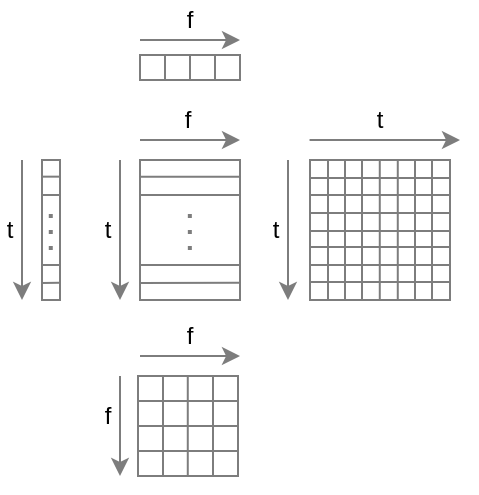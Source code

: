 <mxfile version="16.6.4" type="github" pages="2">
  <diagram id="a6dPvhqbL93nOJoBiSFF" name="Base Figures">
    <mxGraphModel dx="931" dy="533" grid="1" gridSize="10" guides="1" tooltips="1" connect="1" arrows="1" fold="1" page="1" pageScale="1" pageWidth="850" pageHeight="1100" math="0" shadow="0">
      <root>
        <mxCell id="0" />
        <mxCell id="1" parent="0" />
        <mxCell id="uFYnnUrZREK0kS9q6HLa-3" value="" style="rounded=0;whiteSpace=wrap;html=1;strokeColor=#7D7D7D;" vertex="1" parent="1">
          <mxGeometry x="240" y="260" width="50" height="70" as="geometry" />
        </mxCell>
        <mxCell id="uFYnnUrZREK0kS9q6HLa-4" value="" style="endArrow=none;html=1;rounded=0;entryX=1;entryY=0.25;entryDx=0;entryDy=0;exitX=0;exitY=0.25;exitDx=0;exitDy=0;strokeColor=#7D7D7D;" edge="1" parent="1" source="uFYnnUrZREK0kS9q6HLa-3" target="uFYnnUrZREK0kS9q6HLa-3">
          <mxGeometry width="50" height="50" relative="1" as="geometry">
            <mxPoint x="250" y="280" as="sourcePoint" />
            <mxPoint x="300" y="280" as="targetPoint" />
          </mxGeometry>
        </mxCell>
        <mxCell id="uFYnnUrZREK0kS9q6HLa-6" value="" style="endArrow=none;html=1;rounded=0;entryX=1;entryY=0.75;entryDx=0;entryDy=0;exitX=0;exitY=0.75;exitDx=0;exitDy=0;strokeColor=#7D7D7D;" edge="1" parent="1" source="uFYnnUrZREK0kS9q6HLa-3" target="uFYnnUrZREK0kS9q6HLa-3">
          <mxGeometry width="50" height="50" relative="1" as="geometry">
            <mxPoint x="250" y="320" as="sourcePoint" />
            <mxPoint x="300" y="270" as="targetPoint" />
          </mxGeometry>
        </mxCell>
        <mxCell id="uFYnnUrZREK0kS9q6HLa-7" value="" style="endArrow=none;html=1;rounded=0;exitX=-0.002;exitY=0.119;exitDx=0;exitDy=0;exitPerimeter=0;entryX=1.005;entryY=0.119;entryDx=0;entryDy=0;entryPerimeter=0;strokeColor=#7D7D7D;" edge="1" parent="1" source="uFYnnUrZREK0kS9q6HLa-3" target="uFYnnUrZREK0kS9q6HLa-3">
          <mxGeometry width="50" height="50" relative="1" as="geometry">
            <mxPoint x="260" y="320" as="sourcePoint" />
            <mxPoint x="310" y="270" as="targetPoint" />
          </mxGeometry>
        </mxCell>
        <mxCell id="uFYnnUrZREK0kS9q6HLa-8" value="" style="endArrow=none;html=1;rounded=0;exitX=0.003;exitY=0.878;exitDx=0;exitDy=0;exitPerimeter=0;entryX=1.001;entryY=0.877;entryDx=0;entryDy=0;entryPerimeter=0;strokeColor=#7D7D7D;" edge="1" parent="1" source="uFYnnUrZREK0kS9q6HLa-3" target="uFYnnUrZREK0kS9q6HLa-3">
          <mxGeometry width="50" height="50" relative="1" as="geometry">
            <mxPoint x="240.0" y="320.0" as="sourcePoint" />
            <mxPoint x="290.35" y="320.0" as="targetPoint" />
          </mxGeometry>
        </mxCell>
        <mxCell id="uFYnnUrZREK0kS9q6HLa-9" value="" style="endArrow=none;dashed=1;html=1;dashPattern=1 3;strokeWidth=2;rounded=0;strokeColor=#7D7D7D;" edge="1" parent="1">
          <mxGeometry width="50" height="50" relative="1" as="geometry">
            <mxPoint x="264.92" y="305" as="sourcePoint" />
            <mxPoint x="264.92" y="285" as="targetPoint" />
            <Array as="points">
              <mxPoint x="264.92" y="305" />
            </Array>
          </mxGeometry>
        </mxCell>
        <mxCell id="uFYnnUrZREK0kS9q6HLa-10" value="" style="endArrow=classic;html=1;rounded=0;strokeColor=#7D7D7D;" edge="1" parent="1">
          <mxGeometry width="50" height="50" relative="1" as="geometry">
            <mxPoint x="230" y="260" as="sourcePoint" />
            <mxPoint x="230" y="330" as="targetPoint" />
          </mxGeometry>
        </mxCell>
        <mxCell id="uFYnnUrZREK0kS9q6HLa-11" value="" style="endArrow=classic;html=1;rounded=0;strokeColor=#7D7D7D;" edge="1" parent="1">
          <mxGeometry width="50" height="50" relative="1" as="geometry">
            <mxPoint x="240" y="250" as="sourcePoint" />
            <mxPoint x="290" y="250" as="targetPoint" />
          </mxGeometry>
        </mxCell>
        <mxCell id="uFYnnUrZREK0kS9q6HLa-13" value="t" style="text;html=1;strokeColor=none;fillColor=none;align=center;verticalAlign=middle;whiteSpace=wrap;rounded=0;" vertex="1" parent="1">
          <mxGeometry x="219" y="280" width="10" height="30" as="geometry" />
        </mxCell>
        <mxCell id="uFYnnUrZREK0kS9q6HLa-14" value="f" style="text;html=1;strokeColor=none;fillColor=none;align=center;verticalAlign=middle;whiteSpace=wrap;rounded=0;" vertex="1" parent="1">
          <mxGeometry x="259" y="230" width="10" height="20" as="geometry" />
        </mxCell>
        <mxCell id="kDxKcV334ADynLoIrf59-1" value="" style="whiteSpace=wrap;html=1;aspect=fixed;strokeColor=#7D7D7D;" vertex="1" parent="1">
          <mxGeometry x="325" y="260" width="70" height="70" as="geometry" />
        </mxCell>
        <mxCell id="kDxKcV334ADynLoIrf59-2" value="" style="endArrow=none;html=1;rounded=0;strokeColor=#7D7D7D;entryX=0.25;entryY=0;entryDx=0;entryDy=0;exitX=0.25;exitY=1;exitDx=0;exitDy=0;" edge="1" parent="1" source="kDxKcV334ADynLoIrf59-1" target="kDxKcV334ADynLoIrf59-1">
          <mxGeometry width="50" height="50" relative="1" as="geometry">
            <mxPoint x="335" y="310" as="sourcePoint" />
            <mxPoint x="385" y="260" as="targetPoint" />
          </mxGeometry>
        </mxCell>
        <mxCell id="kDxKcV334ADynLoIrf59-3" value="" style="endArrow=none;html=1;rounded=0;strokeColor=#7D7D7D;entryX=0.75;entryY=0;entryDx=0;entryDy=0;exitX=0.75;exitY=1;exitDx=0;exitDy=0;" edge="1" parent="1" source="kDxKcV334ADynLoIrf59-1" target="kDxKcV334ADynLoIrf59-1">
          <mxGeometry width="50" height="50" relative="1" as="geometry">
            <mxPoint x="435" y="330" as="sourcePoint" />
            <mxPoint x="435" y="250" as="targetPoint" />
          </mxGeometry>
        </mxCell>
        <mxCell id="kDxKcV334ADynLoIrf59-4" value="" style="endArrow=none;html=1;rounded=0;strokeColor=#7D7D7D;entryX=0.75;entryY=0;entryDx=0;entryDy=0;exitX=0.75;exitY=1;exitDx=0;exitDy=0;" edge="1" parent="1">
          <mxGeometry width="50" height="50" relative="1" as="geometry">
            <mxPoint x="334" y="330" as="sourcePoint" />
            <mxPoint x="334" y="260" as="targetPoint" />
          </mxGeometry>
        </mxCell>
        <mxCell id="kDxKcV334ADynLoIrf59-5" value="" style="endArrow=none;html=1;rounded=0;strokeColor=#7D7D7D;entryX=0.75;entryY=0;entryDx=0;entryDy=0;exitX=0.75;exitY=1;exitDx=0;exitDy=0;" edge="1" parent="1">
          <mxGeometry width="50" height="50" relative="1" as="geometry">
            <mxPoint x="386" y="330" as="sourcePoint" />
            <mxPoint x="386" y="260" as="targetPoint" />
          </mxGeometry>
        </mxCell>
        <mxCell id="kDxKcV334ADynLoIrf59-6" value="" style="endArrow=none;html=1;rounded=0;strokeColor=#7D7D7D;exitX=0;exitY=0.25;exitDx=0;exitDy=0;entryX=1;entryY=0.25;entryDx=0;entryDy=0;" edge="1" parent="1" source="kDxKcV334ADynLoIrf59-1" target="kDxKcV334ADynLoIrf59-1">
          <mxGeometry width="50" height="50" relative="1" as="geometry">
            <mxPoint x="335" y="290" as="sourcePoint" />
            <mxPoint x="385" y="240" as="targetPoint" />
          </mxGeometry>
        </mxCell>
        <mxCell id="kDxKcV334ADynLoIrf59-7" value="" style="endArrow=none;html=1;rounded=0;strokeColor=#7D7D7D;exitX=0;exitY=0.25;exitDx=0;exitDy=0;entryX=1;entryY=0.25;entryDx=0;entryDy=0;" edge="1" parent="1">
          <mxGeometry width="50" height="50" relative="1" as="geometry">
            <mxPoint x="325" y="269" as="sourcePoint" />
            <mxPoint x="395" y="269" as="targetPoint" />
          </mxGeometry>
        </mxCell>
        <mxCell id="kDxKcV334ADynLoIrf59-8" value="" style="endArrow=none;html=1;rounded=0;strokeColor=#7D7D7D;exitX=0;exitY=0.75;exitDx=0;exitDy=0;entryX=1;entryY=0.75;entryDx=0;entryDy=0;" edge="1" parent="1" source="kDxKcV334ADynLoIrf59-1" target="kDxKcV334ADynLoIrf59-1">
          <mxGeometry width="50" height="50" relative="1" as="geometry">
            <mxPoint x="325" y="320" as="sourcePoint" />
            <mxPoint x="395" y="320" as="targetPoint" />
          </mxGeometry>
        </mxCell>
        <mxCell id="kDxKcV334ADynLoIrf59-9" value="" style="endArrow=none;html=1;rounded=0;strokeColor=#7D7D7D;exitX=0;exitY=0.75;exitDx=0;exitDy=0;entryX=1;entryY=0.75;entryDx=0;entryDy=0;" edge="1" parent="1">
          <mxGeometry width="50" height="50" relative="1" as="geometry">
            <mxPoint x="325" y="321" as="sourcePoint" />
            <mxPoint x="395" y="321" as="targetPoint" />
          </mxGeometry>
        </mxCell>
        <mxCell id="kDxKcV334ADynLoIrf59-12" value="" style="rounded=0;whiteSpace=wrap;html=1;strokeColor=#7D7D7D;" vertex="1" parent="1">
          <mxGeometry x="191" y="260" width="9" height="70" as="geometry" />
        </mxCell>
        <mxCell id="kDxKcV334ADynLoIrf59-13" value="" style="endArrow=none;html=1;rounded=0;entryX=1;entryY=0.25;entryDx=0;entryDy=0;exitX=0;exitY=0.25;exitDx=0;exitDy=0;strokeColor=#7D7D7D;" edge="1" parent="1" source="kDxKcV334ADynLoIrf59-12" target="kDxKcV334ADynLoIrf59-12">
          <mxGeometry width="50" height="50" relative="1" as="geometry">
            <mxPoint x="201" y="280" as="sourcePoint" />
            <mxPoint x="251" y="280" as="targetPoint" />
          </mxGeometry>
        </mxCell>
        <mxCell id="kDxKcV334ADynLoIrf59-14" value="" style="endArrow=none;html=1;rounded=0;entryX=1;entryY=0.75;entryDx=0;entryDy=0;exitX=0;exitY=0.75;exitDx=0;exitDy=0;strokeColor=#7D7D7D;" edge="1" parent="1" source="kDxKcV334ADynLoIrf59-12" target="kDxKcV334ADynLoIrf59-12">
          <mxGeometry width="50" height="50" relative="1" as="geometry">
            <mxPoint x="201" y="320" as="sourcePoint" />
            <mxPoint x="251" y="270" as="targetPoint" />
          </mxGeometry>
        </mxCell>
        <mxCell id="kDxKcV334ADynLoIrf59-15" value="" style="endArrow=none;html=1;rounded=0;exitX=-0.002;exitY=0.119;exitDx=0;exitDy=0;exitPerimeter=0;entryX=1.005;entryY=0.119;entryDx=0;entryDy=0;entryPerimeter=0;strokeColor=#7D7D7D;" edge="1" parent="1" source="kDxKcV334ADynLoIrf59-12" target="kDxKcV334ADynLoIrf59-12">
          <mxGeometry width="50" height="50" relative="1" as="geometry">
            <mxPoint x="211" y="320" as="sourcePoint" />
            <mxPoint x="261" y="270" as="targetPoint" />
          </mxGeometry>
        </mxCell>
        <mxCell id="kDxKcV334ADynLoIrf59-16" value="" style="endArrow=none;html=1;rounded=0;exitX=0.003;exitY=0.878;exitDx=0;exitDy=0;exitPerimeter=0;entryX=1.001;entryY=0.877;entryDx=0;entryDy=0;entryPerimeter=0;strokeColor=#7D7D7D;" edge="1" parent="1" source="kDxKcV334ADynLoIrf59-12" target="kDxKcV334ADynLoIrf59-12">
          <mxGeometry width="50" height="50" relative="1" as="geometry">
            <mxPoint x="191.0" y="320.0" as="sourcePoint" />
            <mxPoint x="241.35" y="320.0" as="targetPoint" />
          </mxGeometry>
        </mxCell>
        <mxCell id="kDxKcV334ADynLoIrf59-18" value="" style="endArrow=classic;html=1;rounded=0;strokeColor=#7D7D7D;" edge="1" parent="1">
          <mxGeometry width="50" height="50" relative="1" as="geometry">
            <mxPoint x="181" y="260" as="sourcePoint" />
            <mxPoint x="181" y="330.0" as="targetPoint" />
          </mxGeometry>
        </mxCell>
        <mxCell id="kDxKcV334ADynLoIrf59-19" value="t" style="text;html=1;strokeColor=none;fillColor=none;align=center;verticalAlign=middle;whiteSpace=wrap;rounded=0;" vertex="1" parent="1">
          <mxGeometry x="170" y="280" width="10" height="30" as="geometry" />
        </mxCell>
        <mxCell id="kDxKcV334ADynLoIrf59-20" value="" style="endArrow=none;dashed=1;html=1;dashPattern=1 3;strokeWidth=2;rounded=0;strokeColor=#7D7D7D;" edge="1" parent="1">
          <mxGeometry width="50" height="50" relative="1" as="geometry">
            <mxPoint x="195.39" y="305" as="sourcePoint" />
            <mxPoint x="195.39" y="285" as="targetPoint" />
            <Array as="points">
              <mxPoint x="195.39" y="305" />
            </Array>
          </mxGeometry>
        </mxCell>
        <mxCell id="kDxKcV334ADynLoIrf59-21" value="" style="endArrow=none;html=1;rounded=0;strokeColor=#7D7D7D;entryX=0.75;entryY=0;entryDx=0;entryDy=0;exitX=0.75;exitY=1;exitDx=0;exitDy=0;" edge="1" parent="1">
          <mxGeometry width="50" height="50" relative="1" as="geometry">
            <mxPoint x="359.89" y="330.0" as="sourcePoint" />
            <mxPoint x="359.89" y="260" as="targetPoint" />
          </mxGeometry>
        </mxCell>
        <mxCell id="kDxKcV334ADynLoIrf59-22" value="" style="endArrow=none;html=1;rounded=0;strokeColor=#7D7D7D;entryX=0.75;entryY=0;entryDx=0;entryDy=0;exitX=0.75;exitY=1;exitDx=0;exitDy=0;" edge="1" parent="1">
          <mxGeometry width="50" height="50" relative="1" as="geometry">
            <mxPoint x="368.89" y="330.0" as="sourcePoint" />
            <mxPoint x="368.89" y="260" as="targetPoint" />
          </mxGeometry>
        </mxCell>
        <mxCell id="kDxKcV334ADynLoIrf59-23" value="" style="endArrow=none;html=1;rounded=0;strokeColor=#7D7D7D;entryX=0.75;entryY=0;entryDx=0;entryDy=0;exitX=0.75;exitY=1;exitDx=0;exitDy=0;" edge="1" parent="1">
          <mxGeometry width="50" height="50" relative="1" as="geometry">
            <mxPoint x="351" y="330.0" as="sourcePoint" />
            <mxPoint x="351" y="260" as="targetPoint" />
          </mxGeometry>
        </mxCell>
        <mxCell id="kDxKcV334ADynLoIrf59-24" value="" style="endArrow=none;html=1;rounded=0;strokeColor=#7D7D7D;exitX=0;exitY=0.25;exitDx=0;exitDy=0;entryX=1;entryY=0.25;entryDx=0;entryDy=0;" edge="1" parent="1">
          <mxGeometry width="50" height="50" relative="1" as="geometry">
            <mxPoint x="325" y="286.5" as="sourcePoint" />
            <mxPoint x="395" y="286.5" as="targetPoint" />
          </mxGeometry>
        </mxCell>
        <mxCell id="kDxKcV334ADynLoIrf59-25" value="" style="endArrow=none;html=1;rounded=0;strokeColor=#7D7D7D;exitX=0;exitY=0.25;exitDx=0;exitDy=0;entryX=1;entryY=0.25;entryDx=0;entryDy=0;" edge="1" parent="1">
          <mxGeometry width="50" height="50" relative="1" as="geometry">
            <mxPoint x="325" y="295.5" as="sourcePoint" />
            <mxPoint x="395" y="295.5" as="targetPoint" />
          </mxGeometry>
        </mxCell>
        <mxCell id="kDxKcV334ADynLoIrf59-26" value="" style="endArrow=none;html=1;rounded=0;strokeColor=#7D7D7D;exitX=0;exitY=0.25;exitDx=0;exitDy=0;entryX=1;entryY=0.25;entryDx=0;entryDy=0;" edge="1" parent="1">
          <mxGeometry width="50" height="50" relative="1" as="geometry">
            <mxPoint x="325" y="303.5" as="sourcePoint" />
            <mxPoint x="395" y="303.5" as="targetPoint" />
          </mxGeometry>
        </mxCell>
        <mxCell id="kDxKcV334ADynLoIrf59-27" value="" style="endArrow=classic;html=1;rounded=0;strokeColor=#7D7D7D;" edge="1" parent="1">
          <mxGeometry width="50" height="50" relative="1" as="geometry">
            <mxPoint x="314" y="260" as="sourcePoint" />
            <mxPoint x="314" y="330.0" as="targetPoint" />
          </mxGeometry>
        </mxCell>
        <mxCell id="kDxKcV334ADynLoIrf59-28" value="t" style="text;html=1;strokeColor=none;fillColor=none;align=center;verticalAlign=middle;whiteSpace=wrap;rounded=0;" vertex="1" parent="1">
          <mxGeometry x="303" y="280" width="10" height="30" as="geometry" />
        </mxCell>
        <mxCell id="kDxKcV334ADynLoIrf59-29" value="" style="endArrow=classic;html=1;rounded=0;strokeColor=#7D7D7D;" edge="1" parent="1">
          <mxGeometry width="50" height="50" relative="1" as="geometry">
            <mxPoint x="324.77" y="250" as="sourcePoint" />
            <mxPoint x="400" y="250" as="targetPoint" />
          </mxGeometry>
        </mxCell>
        <mxCell id="kDxKcV334ADynLoIrf59-30" value="t" style="text;html=1;strokeColor=none;fillColor=none;align=center;verticalAlign=middle;whiteSpace=wrap;rounded=0;" vertex="1" parent="1">
          <mxGeometry x="355" y="225" width="10" height="30" as="geometry" />
        </mxCell>
        <mxCell id="kDxKcV334ADynLoIrf59-31" value="" style="rounded=0;whiteSpace=wrap;html=1;strokeColor=#7D7D7D;" vertex="1" parent="1">
          <mxGeometry x="239" y="368" width="50" height="50" as="geometry" />
        </mxCell>
        <mxCell id="kDxKcV334ADynLoIrf59-37" value="" style="endArrow=classic;html=1;rounded=0;strokeColor=#7D7D7D;" edge="1" parent="1">
          <mxGeometry width="50" height="50" relative="1" as="geometry">
            <mxPoint x="240" y="358" as="sourcePoint" />
            <mxPoint x="290" y="358" as="targetPoint" />
          </mxGeometry>
        </mxCell>
        <mxCell id="kDxKcV334ADynLoIrf59-38" value="f" style="text;html=1;strokeColor=none;fillColor=none;align=center;verticalAlign=middle;whiteSpace=wrap;rounded=0;" vertex="1" parent="1">
          <mxGeometry x="260" y="338" width="10" height="20" as="geometry" />
        </mxCell>
        <mxCell id="kDxKcV334ADynLoIrf59-40" value="" style="endArrow=none;html=1;rounded=0;entryX=1;entryY=0.5;entryDx=0;entryDy=0;exitX=0;exitY=0.5;exitDx=0;exitDy=0;strokeColor=#7D7D7D;" edge="1" parent="1" source="kDxKcV334ADynLoIrf59-31" target="kDxKcV334ADynLoIrf59-31">
          <mxGeometry width="50" height="50" relative="1" as="geometry">
            <mxPoint x="269" y="398.0" as="sourcePoint" />
            <mxPoint x="319" y="398.0" as="targetPoint" />
          </mxGeometry>
        </mxCell>
        <mxCell id="kDxKcV334ADynLoIrf59-41" value="" style="endArrow=none;html=1;rounded=0;entryX=1;entryY=0.75;entryDx=0;entryDy=0;exitX=0;exitY=0.75;exitDx=0;exitDy=0;strokeColor=#7D7D7D;" edge="1" parent="1" source="kDxKcV334ADynLoIrf59-31" target="kDxKcV334ADynLoIrf59-31">
          <mxGeometry width="50" height="50" relative="1" as="geometry">
            <mxPoint x="239" y="408" as="sourcePoint" />
            <mxPoint x="289" y="408" as="targetPoint" />
          </mxGeometry>
        </mxCell>
        <mxCell id="kDxKcV334ADynLoIrf59-42" value="" style="endArrow=none;html=1;rounded=0;entryX=1;entryY=0.25;entryDx=0;entryDy=0;exitX=0;exitY=0.25;exitDx=0;exitDy=0;strokeColor=#7D7D7D;" edge="1" parent="1" source="kDxKcV334ADynLoIrf59-31" target="kDxKcV334ADynLoIrf59-31">
          <mxGeometry width="50" height="50" relative="1" as="geometry">
            <mxPoint x="239" y="388" as="sourcePoint" />
            <mxPoint x="289" y="388" as="targetPoint" />
          </mxGeometry>
        </mxCell>
        <mxCell id="kDxKcV334ADynLoIrf59-43" value="" style="endArrow=none;html=1;rounded=0;entryX=0.25;entryY=1;entryDx=0;entryDy=0;exitX=0.25;exitY=0;exitDx=0;exitDy=0;strokeColor=#7D7D7D;" edge="1" parent="1" source="kDxKcV334ADynLoIrf59-31" target="kDxKcV334ADynLoIrf59-31">
          <mxGeometry width="50" height="50" relative="1" as="geometry">
            <mxPoint x="249" y="390.5" as="sourcePoint" />
            <mxPoint x="299" y="390.5" as="targetPoint" />
          </mxGeometry>
        </mxCell>
        <mxCell id="kDxKcV334ADynLoIrf59-44" value="" style="endArrow=none;html=1;rounded=0;entryX=0.25;entryY=1;entryDx=0;entryDy=0;exitX=0.25;exitY=0;exitDx=0;exitDy=0;strokeColor=#7D7D7D;" edge="1" parent="1">
          <mxGeometry width="50" height="50" relative="1" as="geometry">
            <mxPoint x="263.89" y="368" as="sourcePoint" />
            <mxPoint x="263.89" y="418" as="targetPoint" />
          </mxGeometry>
        </mxCell>
        <mxCell id="kDxKcV334ADynLoIrf59-45" value="" style="endArrow=none;html=1;rounded=0;entryX=0.75;entryY=1;entryDx=0;entryDy=0;exitX=0.75;exitY=0;exitDx=0;exitDy=0;strokeColor=#7D7D7D;" edge="1" parent="1" source="kDxKcV334ADynLoIrf59-31" target="kDxKcV334ADynLoIrf59-31">
          <mxGeometry width="50" height="50" relative="1" as="geometry">
            <mxPoint x="273.89" y="368" as="sourcePoint" />
            <mxPoint x="273.89" y="418" as="targetPoint" />
          </mxGeometry>
        </mxCell>
        <mxCell id="kDxKcV334ADynLoIrf59-46" value="f" style="text;html=1;strokeColor=none;fillColor=none;align=center;verticalAlign=middle;whiteSpace=wrap;rounded=0;" vertex="1" parent="1">
          <mxGeometry x="219" y="378" width="10" height="20" as="geometry" />
        </mxCell>
        <mxCell id="kDxKcV334ADynLoIrf59-47" value="" style="endArrow=classic;html=1;rounded=0;strokeColor=#7D7D7D;" edge="1" parent="1">
          <mxGeometry width="50" height="50" relative="1" as="geometry">
            <mxPoint x="230" y="368" as="sourcePoint" />
            <mxPoint x="230" y="418" as="targetPoint" />
          </mxGeometry>
        </mxCell>
        <mxCell id="kDxKcV334ADynLoIrf59-48" value="" style="rounded=0;whiteSpace=wrap;html=1;strokeColor=#7D7D7D;" vertex="1" parent="1">
          <mxGeometry x="240" y="207.5" width="50" height="12.5" as="geometry" />
        </mxCell>
        <mxCell id="kDxKcV334ADynLoIrf59-49" value="" style="endArrow=classic;html=1;rounded=0;strokeColor=#7D7D7D;" edge="1" parent="1">
          <mxGeometry width="50" height="50" relative="1" as="geometry">
            <mxPoint x="240" y="200" as="sourcePoint" />
            <mxPoint x="290" y="200" as="targetPoint" />
          </mxGeometry>
        </mxCell>
        <mxCell id="kDxKcV334ADynLoIrf59-50" value="f" style="text;html=1;strokeColor=none;fillColor=none;align=center;verticalAlign=middle;whiteSpace=wrap;rounded=0;" vertex="1" parent="1">
          <mxGeometry x="260" y="180" width="10" height="20" as="geometry" />
        </mxCell>
        <mxCell id="kDxKcV334ADynLoIrf59-54" value="" style="endArrow=none;html=1;rounded=0;entryX=0.25;entryY=1;entryDx=0;entryDy=0;exitX=0.25;exitY=0;exitDx=0;exitDy=0;strokeColor=#7D7D7D;" edge="1" parent="1" source="kDxKcV334ADynLoIrf59-48" target="kDxKcV334ADynLoIrf59-48">
          <mxGeometry width="50" height="50" relative="1" as="geometry">
            <mxPoint x="249" y="187.5" as="sourcePoint" />
            <mxPoint x="299" y="187.5" as="targetPoint" />
          </mxGeometry>
        </mxCell>
        <mxCell id="kDxKcV334ADynLoIrf59-55" value="" style="endArrow=none;html=1;rounded=0;entryX=0.5;entryY=1;entryDx=0;entryDy=0;strokeColor=#7D7D7D;exitX=0.5;exitY=0;exitDx=0;exitDy=0;" edge="1" parent="1" source="kDxKcV334ADynLoIrf59-48" target="kDxKcV334ADynLoIrf59-48">
          <mxGeometry width="50" height="50" relative="1" as="geometry">
            <mxPoint x="264" y="200" as="sourcePoint" />
            <mxPoint x="263.89" y="215" as="targetPoint" />
          </mxGeometry>
        </mxCell>
        <mxCell id="kDxKcV334ADynLoIrf59-56" value="" style="endArrow=none;html=1;rounded=0;entryX=0.75;entryY=1;entryDx=0;entryDy=0;exitX=0.75;exitY=0;exitDx=0;exitDy=0;strokeColor=#7D7D7D;" edge="1" parent="1" source="kDxKcV334ADynLoIrf59-48" target="kDxKcV334ADynLoIrf59-48">
          <mxGeometry width="50" height="50" relative="1" as="geometry">
            <mxPoint x="273.89" y="165" as="sourcePoint" />
            <mxPoint x="273.89" y="215" as="targetPoint" />
          </mxGeometry>
        </mxCell>
      </root>
    </mxGraphModel>
  </diagram>
  <diagram id="04qBmH-5FEiZBy8_Gc5b" name="Page-2">
    <mxGraphModel dx="1350" dy="712" grid="1" gridSize="10" guides="1" tooltips="1" connect="1" arrows="1" fold="1" page="1" pageScale="1" pageWidth="850" pageHeight="1100" math="0" shadow="0">
      <root>
        <mxCell id="gq8mlasPrk5nN6835-Ot-0" />
        <mxCell id="gq8mlasPrk5nN6835-Ot-1" parent="gq8mlasPrk5nN6835-Ot-0" />
      </root>
    </mxGraphModel>
  </diagram>
</mxfile>
